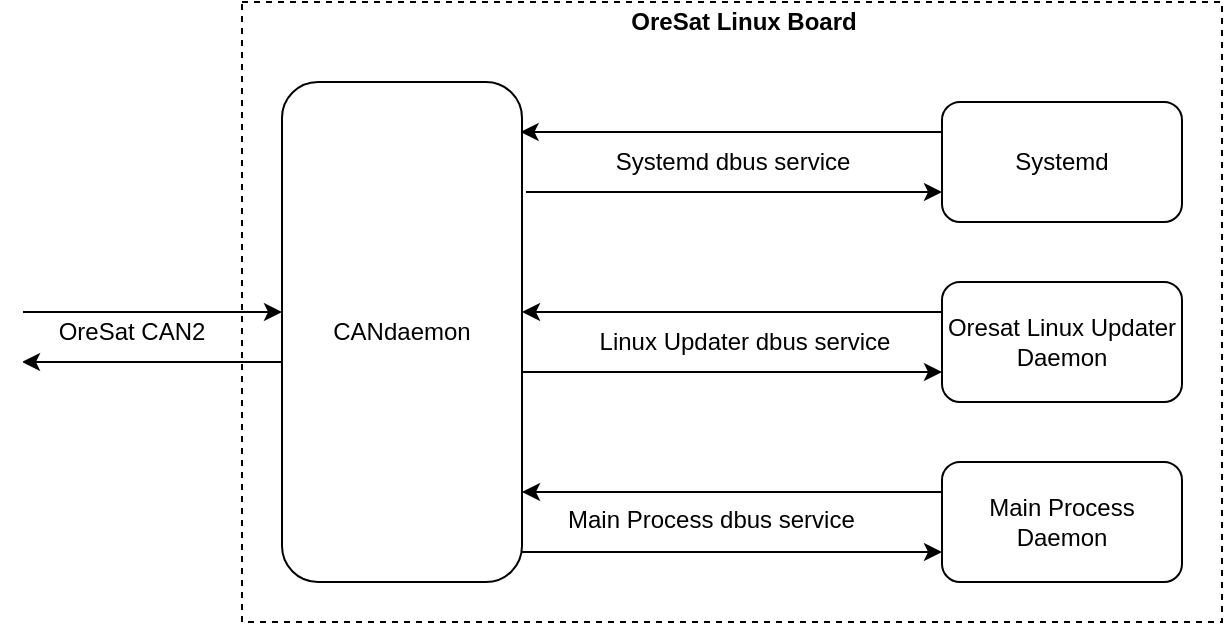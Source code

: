 <mxfile version="12.5.3" type="device"><diagram id="zrWGUGNh6H3lSOw0vNkx" name="Page-1"><mxGraphModel dx="1336" dy="949" grid="1" gridSize="10" guides="1" tooltips="1" connect="1" arrows="1" fold="1" page="0" pageScale="1" pageWidth="850" pageHeight="1100" math="0" shadow="0"><root><mxCell id="0"/><mxCell id="1" parent="0"/><mxCell id="gxwe76bOYnUD6GTZNtVA-42" value="" style="rounded=0;whiteSpace=wrap;html=1;dashed=1;" parent="1" vertex="1"><mxGeometry x="20" y="-30" width="490" height="310" as="geometry"/></mxCell><mxCell id="gxwe76bOYnUD6GTZNtVA-41" value="OreSat CAN2" style="text;html=1;strokeColor=none;fillColor=none;align=center;verticalAlign=middle;whiteSpace=wrap;rounded=0;" parent="1" vertex="1"><mxGeometry x="-80" y="111" width="90" height="48" as="geometry"/></mxCell><mxCell id="gxwe76bOYnUD6GTZNtVA-43" value="&lt;b&gt;OreSat Linux Board&lt;/b&gt;" style="text;html=1;strokeColor=none;fillColor=none;align=center;verticalAlign=middle;whiteSpace=wrap;rounded=0;dashed=1;" parent="1" vertex="1"><mxGeometry x="193" y="-30" width="156" height="20" as="geometry"/></mxCell><mxCell id="34j5D_DBw3ZOSvIRqdXq-4" value="CANdaemon" style="rounded=1;whiteSpace=wrap;html=1;" parent="1" vertex="1"><mxGeometry x="40" y="10" width="120" height="250" as="geometry"/></mxCell><mxCell id="34j5D_DBw3ZOSvIRqdXq-9" value="" style="edgeStyle=orthogonalEdgeStyle;rounded=0;orthogonalLoop=1;jettySize=auto;html=1;exitX=0;exitY=0.25;exitDx=0;exitDy=0;" parent="1" source="34j5D_DBw3ZOSvIRqdXq-5" target="34j5D_DBw3ZOSvIRqdXq-4" edge="1"><mxGeometry relative="1" as="geometry"><Array as="points"><mxPoint x="260" y="125"/><mxPoint x="260" y="125"/></Array></mxGeometry></mxCell><mxCell id="34j5D_DBw3ZOSvIRqdXq-10" value="" style="edgeStyle=orthogonalEdgeStyle;rounded=0;orthogonalLoop=1;jettySize=auto;html=1;exitX=0;exitY=0.75;exitDx=0;exitDy=0;endArrow=none;endFill=0;startArrow=classic;startFill=1;" parent="1" source="34j5D_DBw3ZOSvIRqdXq-5" target="34j5D_DBw3ZOSvIRqdXq-4" edge="1"><mxGeometry relative="1" as="geometry"><Array as="points"><mxPoint x="280" y="155"/><mxPoint x="280" y="155"/></Array></mxGeometry></mxCell><mxCell id="34j5D_DBw3ZOSvIRqdXq-5" value="Oresat Linux Updater Daemon" style="rounded=1;whiteSpace=wrap;html=1;" parent="1" vertex="1"><mxGeometry x="370" y="110" width="120" height="60" as="geometry"/></mxCell><mxCell id="34j5D_DBw3ZOSvIRqdXq-11" value="" style="edgeStyle=orthogonalEdgeStyle;rounded=0;orthogonalLoop=1;jettySize=auto;html=1;exitX=0;exitY=0.75;exitDx=0;exitDy=0;endArrow=none;endFill=0;startArrow=classic;startFill=1;" parent="1" source="34j5D_DBw3ZOSvIRqdXq-6" target="34j5D_DBw3ZOSvIRqdXq-4" edge="1"><mxGeometry relative="1" as="geometry"><Array as="points"><mxPoint x="190" y="245"/><mxPoint x="190" y="245"/></Array></mxGeometry></mxCell><mxCell id="34j5D_DBw3ZOSvIRqdXq-14" value="" style="edgeStyle=orthogonalEdgeStyle;rounded=0;orthogonalLoop=1;jettySize=auto;html=1;exitX=0;exitY=0.25;exitDx=0;exitDy=0;" parent="1" source="34j5D_DBw3ZOSvIRqdXq-6" target="34j5D_DBw3ZOSvIRqdXq-4" edge="1"><mxGeometry relative="1" as="geometry"><Array as="points"><mxPoint x="200" y="215"/><mxPoint x="200" y="215"/></Array></mxGeometry></mxCell><mxCell id="34j5D_DBw3ZOSvIRqdXq-6" value="Main Process Daemon" style="rounded=1;whiteSpace=wrap;html=1;" parent="1" vertex="1"><mxGeometry x="370" y="200" width="120" height="60" as="geometry"/></mxCell><mxCell id="34j5D_DBw3ZOSvIRqdXq-15" value="Linux Updater dbus service" style="text;html=1;align=center;verticalAlign=middle;resizable=0;points=[];autosize=1;" parent="1" vertex="1"><mxGeometry x="186" y="130" width="170" height="20" as="geometry"/></mxCell><mxCell id="34j5D_DBw3ZOSvIRqdXq-16" value="Main Process dbus service" style="text;html=1;" parent="1" vertex="1"><mxGeometry x="181" y="215" width="180" height="30" as="geometry"/></mxCell><mxCell id="34j5D_DBw3ZOSvIRqdXq-26" value="" style="edgeStyle=orthogonalEdgeStyle;rounded=0;orthogonalLoop=1;jettySize=auto;html=1;startArrow=classic;startFill=1;endArrow=none;endFill=0;exitX=1;exitY=0.75;exitDx=0;exitDy=0;" parent="1" source="34j5D_DBw3ZOSvIRqdXq-21" target="34j5D_DBw3ZOSvIRqdXq-4" edge="1"><mxGeometry relative="1" as="geometry"><Array as="points"><mxPoint x="-30" y="150"/><mxPoint x="-30" y="150"/></Array></mxGeometry></mxCell><mxCell id="34j5D_DBw3ZOSvIRqdXq-27" value="" style="edgeStyle=orthogonalEdgeStyle;rounded=0;orthogonalLoop=1;jettySize=auto;html=1;startArrow=none;startFill=0;endArrow=classic;endFill=1;exitX=1;exitY=0.25;exitDx=0;exitDy=0;" parent="1" source="34j5D_DBw3ZOSvIRqdXq-21" target="34j5D_DBw3ZOSvIRqdXq-4" edge="1"><mxGeometry relative="1" as="geometry"><Array as="points"><mxPoint x="-30" y="125"/><mxPoint x="-30" y="125"/></Array></mxGeometry></mxCell><mxCell id="34j5D_DBw3ZOSvIRqdXq-21" value="" style="rounded=1;whiteSpace=wrap;html=1;strokeColor=#FFFFFF;" parent="1" vertex="1"><mxGeometry x="-100" y="105" width="10" height="60" as="geometry"/></mxCell><mxCell id="MGTmWnw4b0fuhsWKwY6--5" value="" style="edgeStyle=orthogonalEdgeStyle;rounded=0;orthogonalLoop=1;jettySize=auto;html=1;exitX=0;exitY=0.25;exitDx=0;exitDy=0;entryX=0.994;entryY=0.1;entryDx=0;entryDy=0;entryPerimeter=0;" edge="1" parent="1" source="MGTmWnw4b0fuhsWKwY6--3" target="34j5D_DBw3ZOSvIRqdXq-4"><mxGeometry relative="1" as="geometry"><mxPoint x="290" y="50" as="targetPoint"/><Array as="points"/></mxGeometry></mxCell><mxCell id="MGTmWnw4b0fuhsWKwY6--7" value="" style="edgeStyle=orthogonalEdgeStyle;rounded=0;orthogonalLoop=1;jettySize=auto;html=1;exitX=0;exitY=0.75;exitDx=0;exitDy=0;endArrow=none;endFill=0;startArrow=classic;startFill=1;" edge="1" parent="1" source="MGTmWnw4b0fuhsWKwY6--3"><mxGeometry relative="1" as="geometry"><mxPoint x="162" y="65" as="targetPoint"/><Array as="points"><mxPoint x="162" y="65"/></Array></mxGeometry></mxCell><mxCell id="MGTmWnw4b0fuhsWKwY6--3" value="Systemd" style="rounded=1;whiteSpace=wrap;html=1;" vertex="1" parent="1"><mxGeometry x="370" y="20" width="120" height="60" as="geometry"/></mxCell><mxCell id="MGTmWnw4b0fuhsWKwY6--8" value="Systemd dbus service" style="text;html=1;align=center;verticalAlign=middle;resizable=0;points=[];autosize=1;" vertex="1" parent="1"><mxGeometry x="195" y="40" width="140" height="20" as="geometry"/></mxCell></root></mxGraphModel></diagram></mxfile>